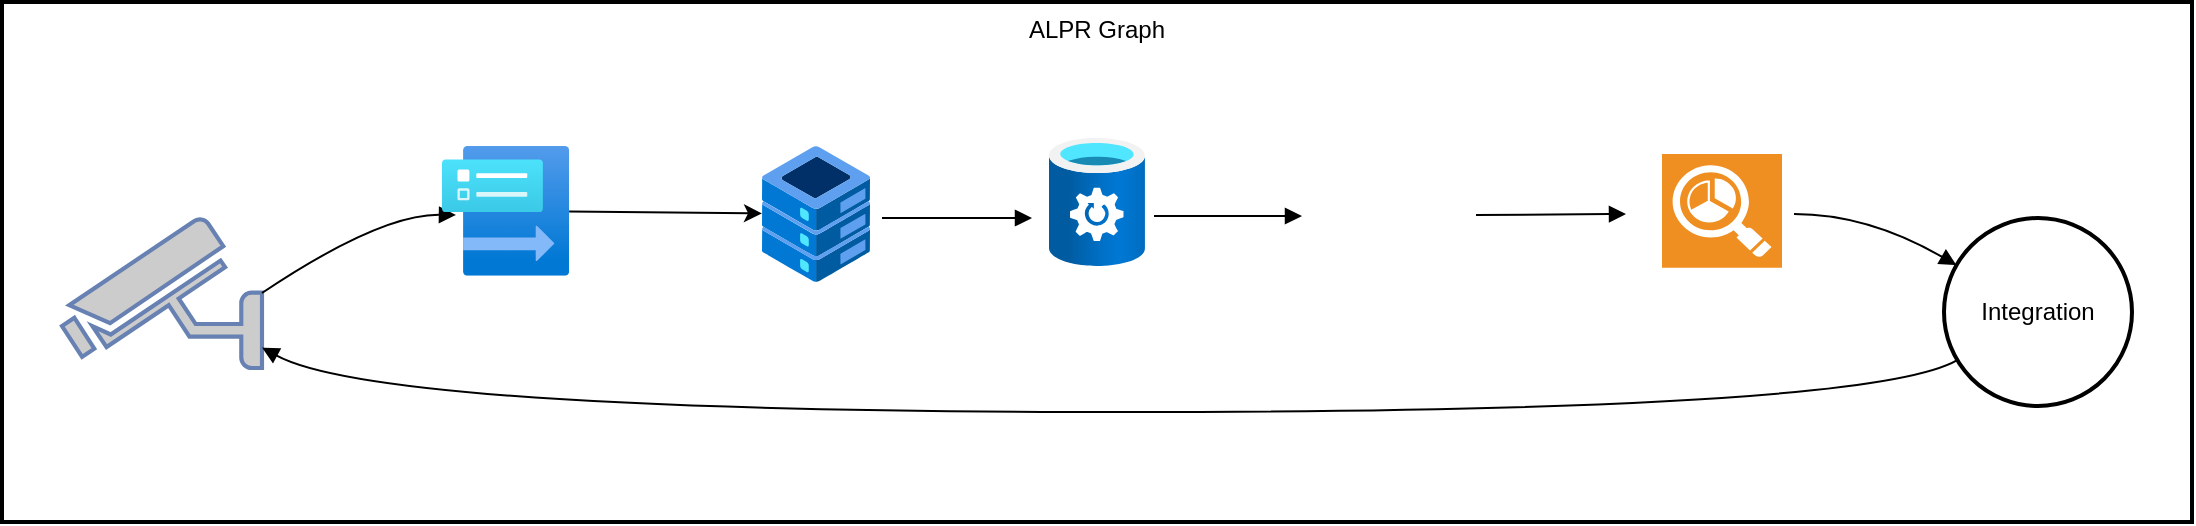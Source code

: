 <mxfile version="26.0.7">
  <diagram name="Page-1" id="qs01_GM9ifDcgBZKPZWQ">
    <mxGraphModel dx="4584" dy="3088" grid="0" gridSize="10" guides="1" tooltips="1" connect="1" arrows="1" fold="1" page="1" pageScale="1" pageWidth="1169" pageHeight="827" math="0" shadow="0">
      <root>
        <mxCell id="0" />
        <mxCell id="1" parent="0" />
        <mxCell id="2" value="ALPR Graph" style="whiteSpace=wrap;strokeWidth=2;verticalAlign=top;" parent="1" vertex="1">
          <mxGeometry x="-2301" y="-1370" width="1095" height="260" as="geometry" />
        </mxCell>
        <mxCell id="waNNIzQgV86Pta0GR5Ky-14" value="" style="fontColor=#0066CC;verticalAlign=top;verticalLabelPosition=bottom;labelPosition=center;align=center;html=1;outlineConnect=0;fillColor=#CCCCCC;strokeColor=#6881B3;gradientColor=none;gradientDirection=north;strokeWidth=2;shape=mxgraph.networks.security_camera;flipH=1;" vertex="1" parent="2">
          <mxGeometry x="30" y="108" width="100" height="75" as="geometry" />
        </mxCell>
        <mxCell id="8" value="Integration" style="ellipse;aspect=fixed;strokeWidth=2;whiteSpace=wrap;" parent="2" vertex="1">
          <mxGeometry x="971" y="108" width="94" height="94" as="geometry" />
        </mxCell>
        <mxCell id="9" value="" style="curved=1;startArrow=none;endArrow=block;exitX=0;exitY=0.5;entryX=0;entryY=0.5;exitDx=0;exitDy=0;exitPerimeter=0;" parent="2" source="waNNIzQgV86Pta0GR5Ky-14" edge="1">
          <mxGeometry relative="1" as="geometry">
            <Array as="points">
              <mxPoint x="189" y="106" />
            </Array>
            <mxPoint x="145.495" y="130.559" as="sourcePoint" />
            <mxPoint x="227" y="106.5" as="targetPoint" />
          </mxGeometry>
        </mxCell>
        <mxCell id="10" value="" style="curved=1;startArrow=none;endArrow=block;exitX=1;exitY=0.5;entryX=0;entryY=0.5;" parent="2" edge="1">
          <mxGeometry relative="1" as="geometry">
            <Array as="points" />
            <mxPoint x="440" y="108" as="sourcePoint" />
            <mxPoint x="515" y="108" as="targetPoint" />
          </mxGeometry>
        </mxCell>
        <mxCell id="11" value="" style="curved=1;startArrow=none;endArrow=block;exitX=1;exitY=0.5;entryX=0;entryY=0.5;" parent="2" edge="1">
          <mxGeometry relative="1" as="geometry">
            <Array as="points" />
            <mxPoint x="576" y="107" as="sourcePoint" />
            <mxPoint x="650" y="107" as="targetPoint" />
          </mxGeometry>
        </mxCell>
        <mxCell id="12" value="" style="curved=1;startArrow=none;endArrow=block;exitX=1;exitY=0.5;entryX=0;entryY=0.5;" parent="2" edge="1">
          <mxGeometry relative="1" as="geometry">
            <Array as="points" />
            <mxPoint x="737" y="106.5" as="sourcePoint" />
            <mxPoint x="812" y="106" as="targetPoint" />
          </mxGeometry>
        </mxCell>
        <mxCell id="13" value="" style="curved=1;startArrow=none;endArrow=block;exitX=1;exitY=0.5;entryX=0;entryY=0.21;" parent="2" target="8" edge="1">
          <mxGeometry relative="1" as="geometry">
            <Array as="points">
              <mxPoint x="933" y="106" />
            </Array>
            <mxPoint x="896" y="106" as="sourcePoint" />
          </mxGeometry>
        </mxCell>
        <mxCell id="14" value="" style="curved=1;startArrow=none;endArrow=block;exitX=0;exitY=0.8;" parent="2" source="8" target="waNNIzQgV86Pta0GR5Ky-14" edge="1">
          <mxGeometry relative="1" as="geometry">
            <Array as="points">
              <mxPoint x="933" y="205" />
              <mxPoint x="189" y="205" />
            </Array>
            <mxPoint x="145.862" y="180.757" as="targetPoint" />
          </mxGeometry>
        </mxCell>
        <mxCell id="waNNIzQgV86Pta0GR5Ky-19" value="" style="image;aspect=fixed;html=1;points=[];align=center;fontSize=12;image=img/lib/azure2/other/Data_Collection_Rules.svg;" vertex="1" parent="2">
          <mxGeometry x="220" y="72" width="63.56" height="64.9" as="geometry" />
        </mxCell>
        <mxCell id="waNNIzQgV86Pta0GR5Ky-20" value="" style="image;aspect=fixed;html=1;points=[];align=center;fontSize=12;image=img/lib/azure2/other/Fiji.svg;" vertex="1" parent="2">
          <mxGeometry x="380" y="72" width="54" height="68" as="geometry" />
        </mxCell>
        <mxCell id="waNNIzQgV86Pta0GR5Ky-24" value="" style="image;aspect=fixed;html=1;points=[];align=center;fontSize=12;image=img/lib/azure2/storage/StorSimple_Data_Managers.svg;" vertex="1" parent="2">
          <mxGeometry x="523.5" y="68" width="48" height="64" as="geometry" />
        </mxCell>
        <mxCell id="waNNIzQgV86Pta0GR5Ky-25" value="" style="shape=image;html=1;verticalAlign=top;verticalLabelPosition=bottom;labelBackgroundColor=#ffffff;imageAspect=0;aspect=fixed;image=https://cdn4.iconfinder.com/data/icons/success-filloutline/64/chart-analysis-analytics-data_analytics-pie_1-128.png" vertex="1" parent="2">
          <mxGeometry x="650" y="64" width="88" height="88" as="geometry" />
        </mxCell>
        <mxCell id="waNNIzQgV86Pta0GR5Ky-28" value="" style="endArrow=classic;html=1;rounded=0;" edge="1" parent="2" source="waNNIzQgV86Pta0GR5Ky-19" target="waNNIzQgV86Pta0GR5Ky-20">
          <mxGeometry width="50" height="50" relative="1" as="geometry">
            <mxPoint x="300" y="136.9" as="sourcePoint" />
            <mxPoint x="350" y="86.9" as="targetPoint" />
          </mxGeometry>
        </mxCell>
        <mxCell id="waNNIzQgV86Pta0GR5Ky-29" value="" style="shadow=0;dashed=0;html=1;strokeColor=none;fillColor=#EF8F21;labelPosition=center;verticalLabelPosition=bottom;verticalAlign=top;align=center;outlineConnect=0;shape=mxgraph.veeam.reporting;" vertex="1" parent="2">
          <mxGeometry x="830" y="76.03" width="60" height="56.85" as="geometry" />
        </mxCell>
      </root>
    </mxGraphModel>
  </diagram>
</mxfile>
